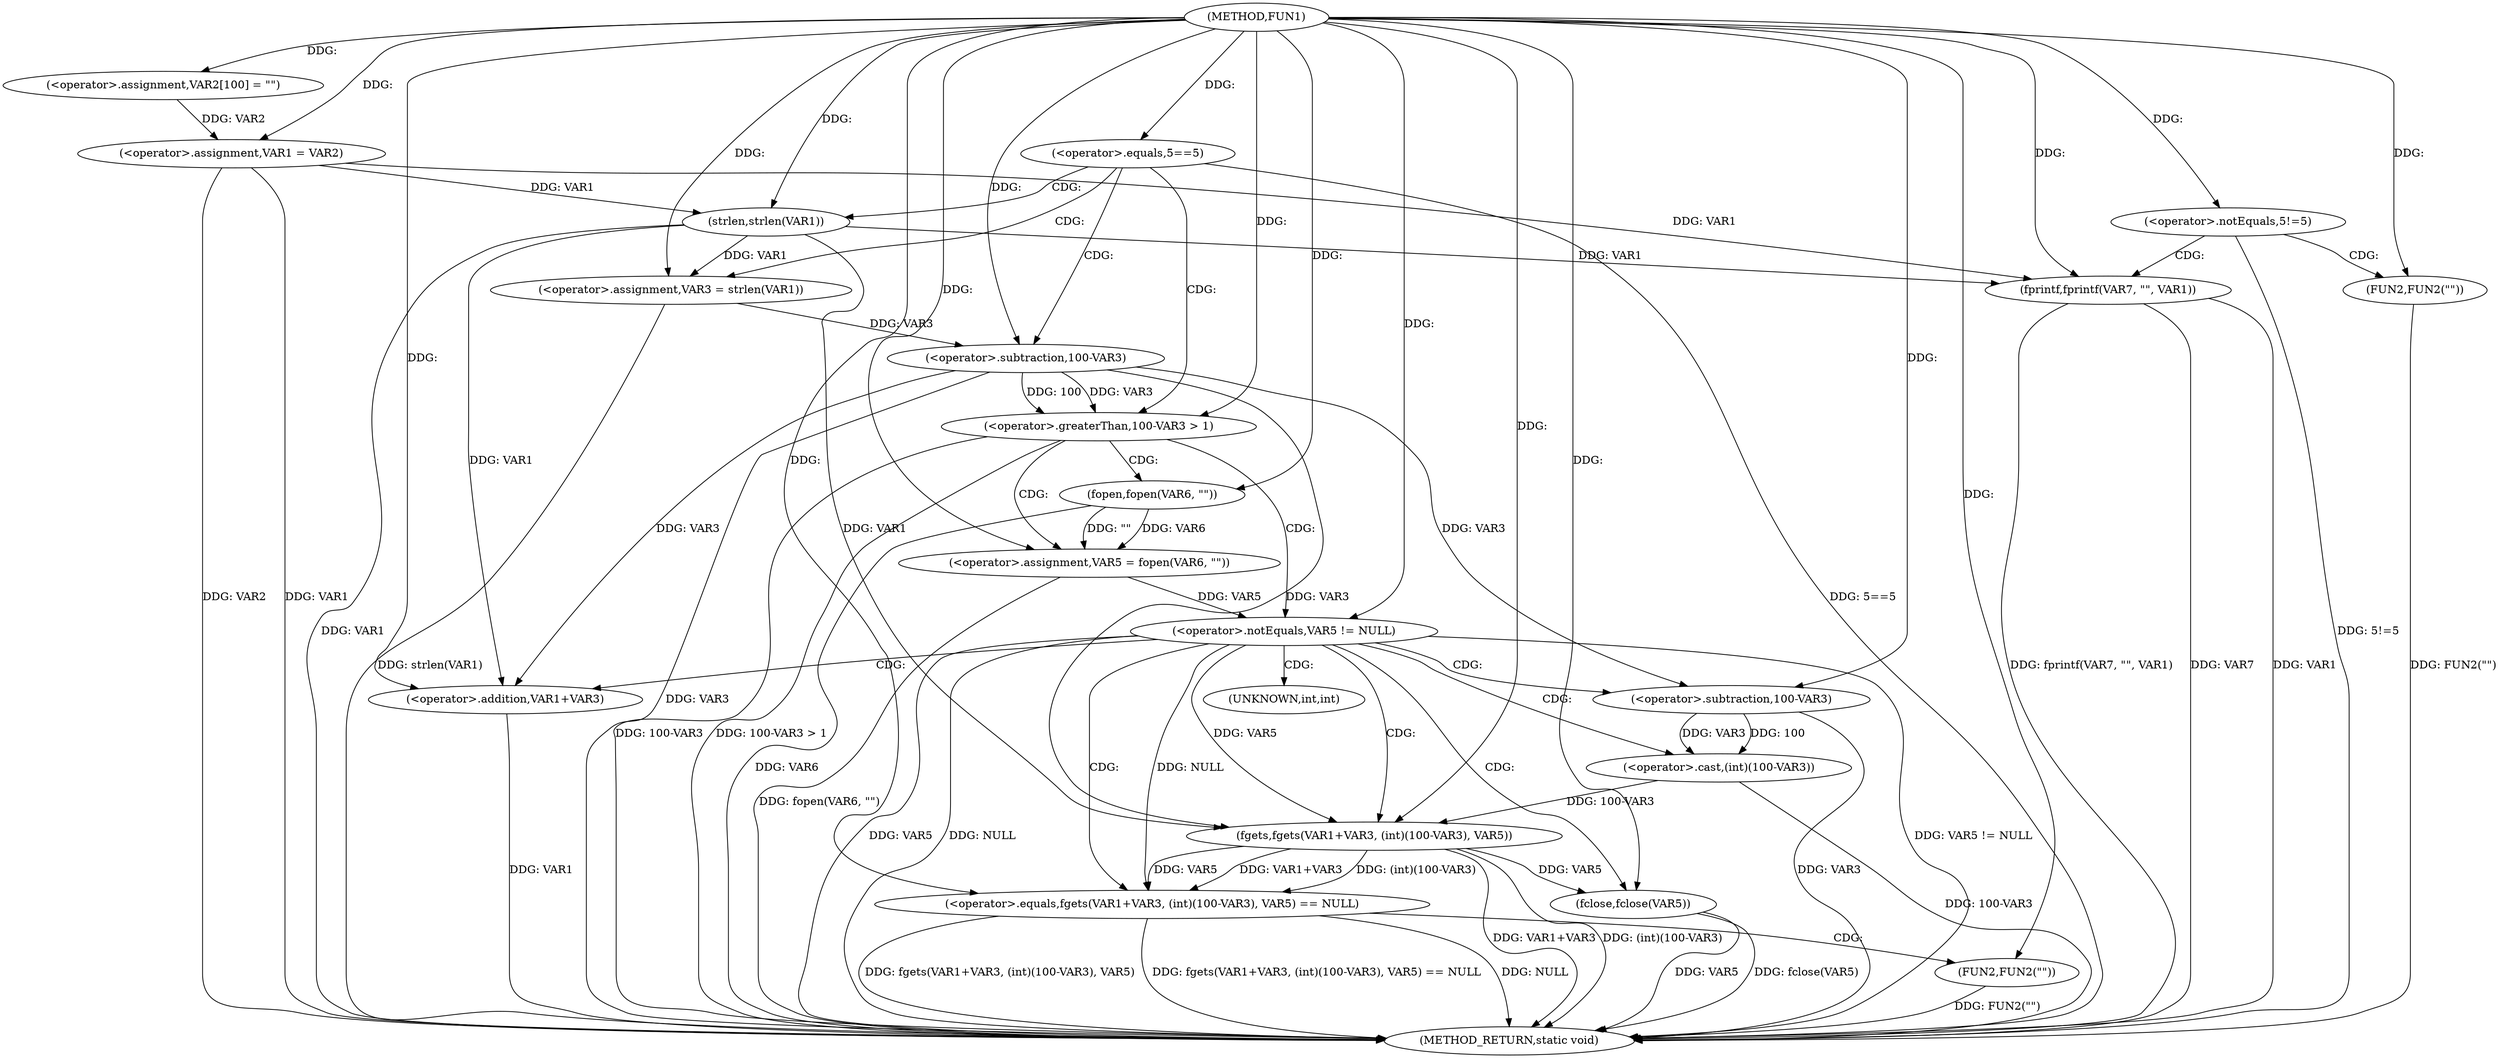 digraph FUN1 {  
"1000100" [label = "(METHOD,FUN1)" ]
"1000170" [label = "(METHOD_RETURN,static void)" ]
"1000104" [label = "(<operator>.assignment,VAR2[100] = \"\")" ]
"1000107" [label = "(<operator>.assignment,VAR1 = VAR2)" ]
"1000111" [label = "(<operator>.equals,5==5)" ]
"1000117" [label = "(<operator>.assignment,VAR3 = strlen(VAR1))" ]
"1000119" [label = "(strlen,strlen(VAR1))" ]
"1000123" [label = "(<operator>.greaterThan,100-VAR3 > 1)" ]
"1000124" [label = "(<operator>.subtraction,100-VAR3)" ]
"1000129" [label = "(<operator>.assignment,VAR5 = fopen(VAR6, \"\"))" ]
"1000131" [label = "(fopen,fopen(VAR6, \"\"))" ]
"1000135" [label = "(<operator>.notEquals,VAR5 != NULL)" ]
"1000140" [label = "(<operator>.equals,fgets(VAR1+VAR3, (int)(100-VAR3), VAR5) == NULL)" ]
"1000141" [label = "(fgets,fgets(VAR1+VAR3, (int)(100-VAR3), VAR5))" ]
"1000142" [label = "(<operator>.addition,VAR1+VAR3)" ]
"1000145" [label = "(<operator>.cast,(int)(100-VAR3))" ]
"1000147" [label = "(<operator>.subtraction,100-VAR3)" ]
"1000153" [label = "(FUN2,FUN2(\"\"))" ]
"1000155" [label = "(fclose,fclose(VAR5))" ]
"1000158" [label = "(<operator>.notEquals,5!=5)" ]
"1000162" [label = "(FUN2,FUN2(\"\"))" ]
"1000166" [label = "(fprintf,fprintf(VAR7, \"\", VAR1))" ]
"1000146" [label = "(UNKNOWN,int,int)" ]
  "1000124" -> "1000170"  [ label = "DDG: VAR3"] 
  "1000141" -> "1000170"  [ label = "DDG: VAR1+VAR3"] 
  "1000107" -> "1000170"  [ label = "DDG: VAR1"] 
  "1000166" -> "1000170"  [ label = "DDG: VAR1"] 
  "1000147" -> "1000170"  [ label = "DDG: VAR3"] 
  "1000153" -> "1000170"  [ label = "DDG: FUN2(\"\")"] 
  "1000155" -> "1000170"  [ label = "DDG: VAR5"] 
  "1000117" -> "1000170"  [ label = "DDG: strlen(VAR1)"] 
  "1000162" -> "1000170"  [ label = "DDG: FUN2(\"\")"] 
  "1000140" -> "1000170"  [ label = "DDG: NULL"] 
  "1000123" -> "1000170"  [ label = "DDG: 100-VAR3 > 1"] 
  "1000131" -> "1000170"  [ label = "DDG: VAR6"] 
  "1000140" -> "1000170"  [ label = "DDG: fgets(VAR1+VAR3, (int)(100-VAR3), VAR5)"] 
  "1000166" -> "1000170"  [ label = "DDG: fprintf(VAR7, \"\", VAR1)"] 
  "1000140" -> "1000170"  [ label = "DDG: fgets(VAR1+VAR3, (int)(100-VAR3), VAR5) == NULL"] 
  "1000155" -> "1000170"  [ label = "DDG: fclose(VAR5)"] 
  "1000158" -> "1000170"  [ label = "DDG: 5!=5"] 
  "1000166" -> "1000170"  [ label = "DDG: VAR7"] 
  "1000135" -> "1000170"  [ label = "DDG: VAR5 != NULL"] 
  "1000119" -> "1000170"  [ label = "DDG: VAR1"] 
  "1000142" -> "1000170"  [ label = "DDG: VAR1"] 
  "1000135" -> "1000170"  [ label = "DDG: VAR5"] 
  "1000141" -> "1000170"  [ label = "DDG: (int)(100-VAR3)"] 
  "1000145" -> "1000170"  [ label = "DDG: 100-VAR3"] 
  "1000111" -> "1000170"  [ label = "DDG: 5==5"] 
  "1000135" -> "1000170"  [ label = "DDG: NULL"] 
  "1000107" -> "1000170"  [ label = "DDG: VAR2"] 
  "1000129" -> "1000170"  [ label = "DDG: fopen(VAR6, \"\")"] 
  "1000123" -> "1000170"  [ label = "DDG: 100-VAR3"] 
  "1000100" -> "1000104"  [ label = "DDG: "] 
  "1000104" -> "1000107"  [ label = "DDG: VAR2"] 
  "1000100" -> "1000107"  [ label = "DDG: "] 
  "1000100" -> "1000111"  [ label = "DDG: "] 
  "1000119" -> "1000117"  [ label = "DDG: VAR1"] 
  "1000100" -> "1000117"  [ label = "DDG: "] 
  "1000107" -> "1000119"  [ label = "DDG: VAR1"] 
  "1000100" -> "1000119"  [ label = "DDG: "] 
  "1000124" -> "1000123"  [ label = "DDG: 100"] 
  "1000124" -> "1000123"  [ label = "DDG: VAR3"] 
  "1000100" -> "1000124"  [ label = "DDG: "] 
  "1000117" -> "1000124"  [ label = "DDG: VAR3"] 
  "1000100" -> "1000123"  [ label = "DDG: "] 
  "1000131" -> "1000129"  [ label = "DDG: VAR6"] 
  "1000131" -> "1000129"  [ label = "DDG: \"\""] 
  "1000100" -> "1000129"  [ label = "DDG: "] 
  "1000100" -> "1000131"  [ label = "DDG: "] 
  "1000129" -> "1000135"  [ label = "DDG: VAR5"] 
  "1000100" -> "1000135"  [ label = "DDG: "] 
  "1000141" -> "1000140"  [ label = "DDG: VAR1+VAR3"] 
  "1000141" -> "1000140"  [ label = "DDG: (int)(100-VAR3)"] 
  "1000141" -> "1000140"  [ label = "DDG: VAR5"] 
  "1000119" -> "1000141"  [ label = "DDG: VAR1"] 
  "1000100" -> "1000141"  [ label = "DDG: "] 
  "1000124" -> "1000141"  [ label = "DDG: VAR3"] 
  "1000119" -> "1000142"  [ label = "DDG: VAR1"] 
  "1000100" -> "1000142"  [ label = "DDG: "] 
  "1000124" -> "1000142"  [ label = "DDG: VAR3"] 
  "1000145" -> "1000141"  [ label = "DDG: 100-VAR3"] 
  "1000147" -> "1000145"  [ label = "DDG: 100"] 
  "1000147" -> "1000145"  [ label = "DDG: VAR3"] 
  "1000100" -> "1000147"  [ label = "DDG: "] 
  "1000124" -> "1000147"  [ label = "DDG: VAR3"] 
  "1000135" -> "1000141"  [ label = "DDG: VAR5"] 
  "1000135" -> "1000140"  [ label = "DDG: NULL"] 
  "1000100" -> "1000140"  [ label = "DDG: "] 
  "1000100" -> "1000153"  [ label = "DDG: "] 
  "1000141" -> "1000155"  [ label = "DDG: VAR5"] 
  "1000100" -> "1000155"  [ label = "DDG: "] 
  "1000100" -> "1000158"  [ label = "DDG: "] 
  "1000100" -> "1000162"  [ label = "DDG: "] 
  "1000100" -> "1000166"  [ label = "DDG: "] 
  "1000107" -> "1000166"  [ label = "DDG: VAR1"] 
  "1000119" -> "1000166"  [ label = "DDG: VAR1"] 
  "1000111" -> "1000117"  [ label = "CDG: "] 
  "1000111" -> "1000123"  [ label = "CDG: "] 
  "1000111" -> "1000124"  [ label = "CDG: "] 
  "1000111" -> "1000119"  [ label = "CDG: "] 
  "1000123" -> "1000131"  [ label = "CDG: "] 
  "1000123" -> "1000129"  [ label = "CDG: "] 
  "1000123" -> "1000135"  [ label = "CDG: "] 
  "1000135" -> "1000142"  [ label = "CDG: "] 
  "1000135" -> "1000155"  [ label = "CDG: "] 
  "1000135" -> "1000141"  [ label = "CDG: "] 
  "1000135" -> "1000147"  [ label = "CDG: "] 
  "1000135" -> "1000145"  [ label = "CDG: "] 
  "1000135" -> "1000146"  [ label = "CDG: "] 
  "1000135" -> "1000140"  [ label = "CDG: "] 
  "1000140" -> "1000153"  [ label = "CDG: "] 
  "1000158" -> "1000166"  [ label = "CDG: "] 
  "1000158" -> "1000162"  [ label = "CDG: "] 
}
